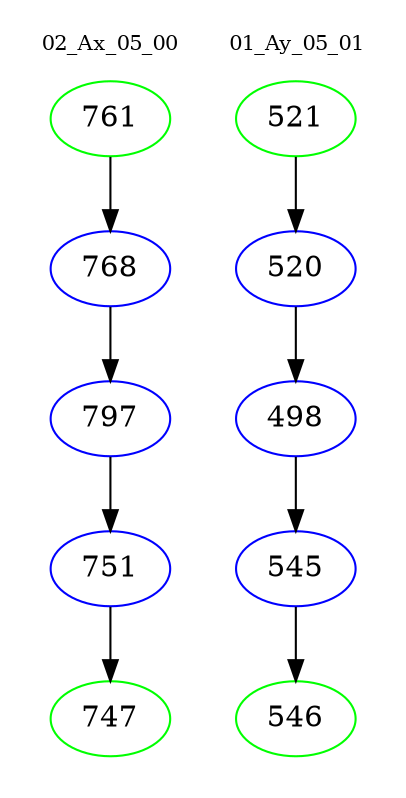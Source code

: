 digraph{
subgraph cluster_0 {
color = white
label = "02_Ax_05_00";
fontsize=10;
T0_761 [label="761", color="green"]
T0_761 -> T0_768 [color="black"]
T0_768 [label="768", color="blue"]
T0_768 -> T0_797 [color="black"]
T0_797 [label="797", color="blue"]
T0_797 -> T0_751 [color="black"]
T0_751 [label="751", color="blue"]
T0_751 -> T0_747 [color="black"]
T0_747 [label="747", color="green"]
}
subgraph cluster_1 {
color = white
label = "01_Ay_05_01";
fontsize=10;
T1_521 [label="521", color="green"]
T1_521 -> T1_520 [color="black"]
T1_520 [label="520", color="blue"]
T1_520 -> T1_498 [color="black"]
T1_498 [label="498", color="blue"]
T1_498 -> T1_545 [color="black"]
T1_545 [label="545", color="blue"]
T1_545 -> T1_546 [color="black"]
T1_546 [label="546", color="green"]
}
}
